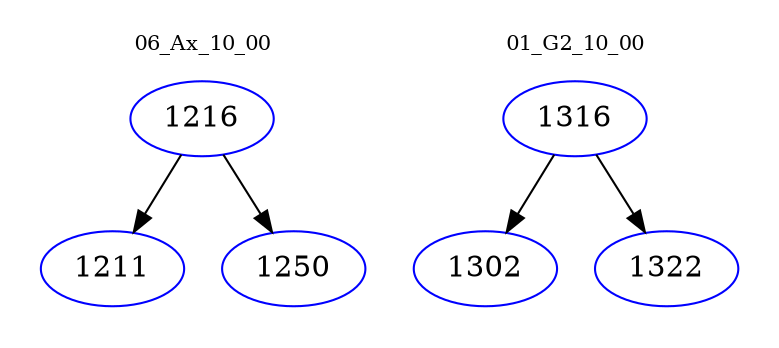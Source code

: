 digraph{
subgraph cluster_0 {
color = white
label = "06_Ax_10_00";
fontsize=10;
T0_1216 [label="1216", color="blue"]
T0_1216 -> T0_1211 [color="black"]
T0_1211 [label="1211", color="blue"]
T0_1216 -> T0_1250 [color="black"]
T0_1250 [label="1250", color="blue"]
}
subgraph cluster_1 {
color = white
label = "01_G2_10_00";
fontsize=10;
T1_1316 [label="1316", color="blue"]
T1_1316 -> T1_1302 [color="black"]
T1_1302 [label="1302", color="blue"]
T1_1316 -> T1_1322 [color="black"]
T1_1322 [label="1322", color="blue"]
}
}
